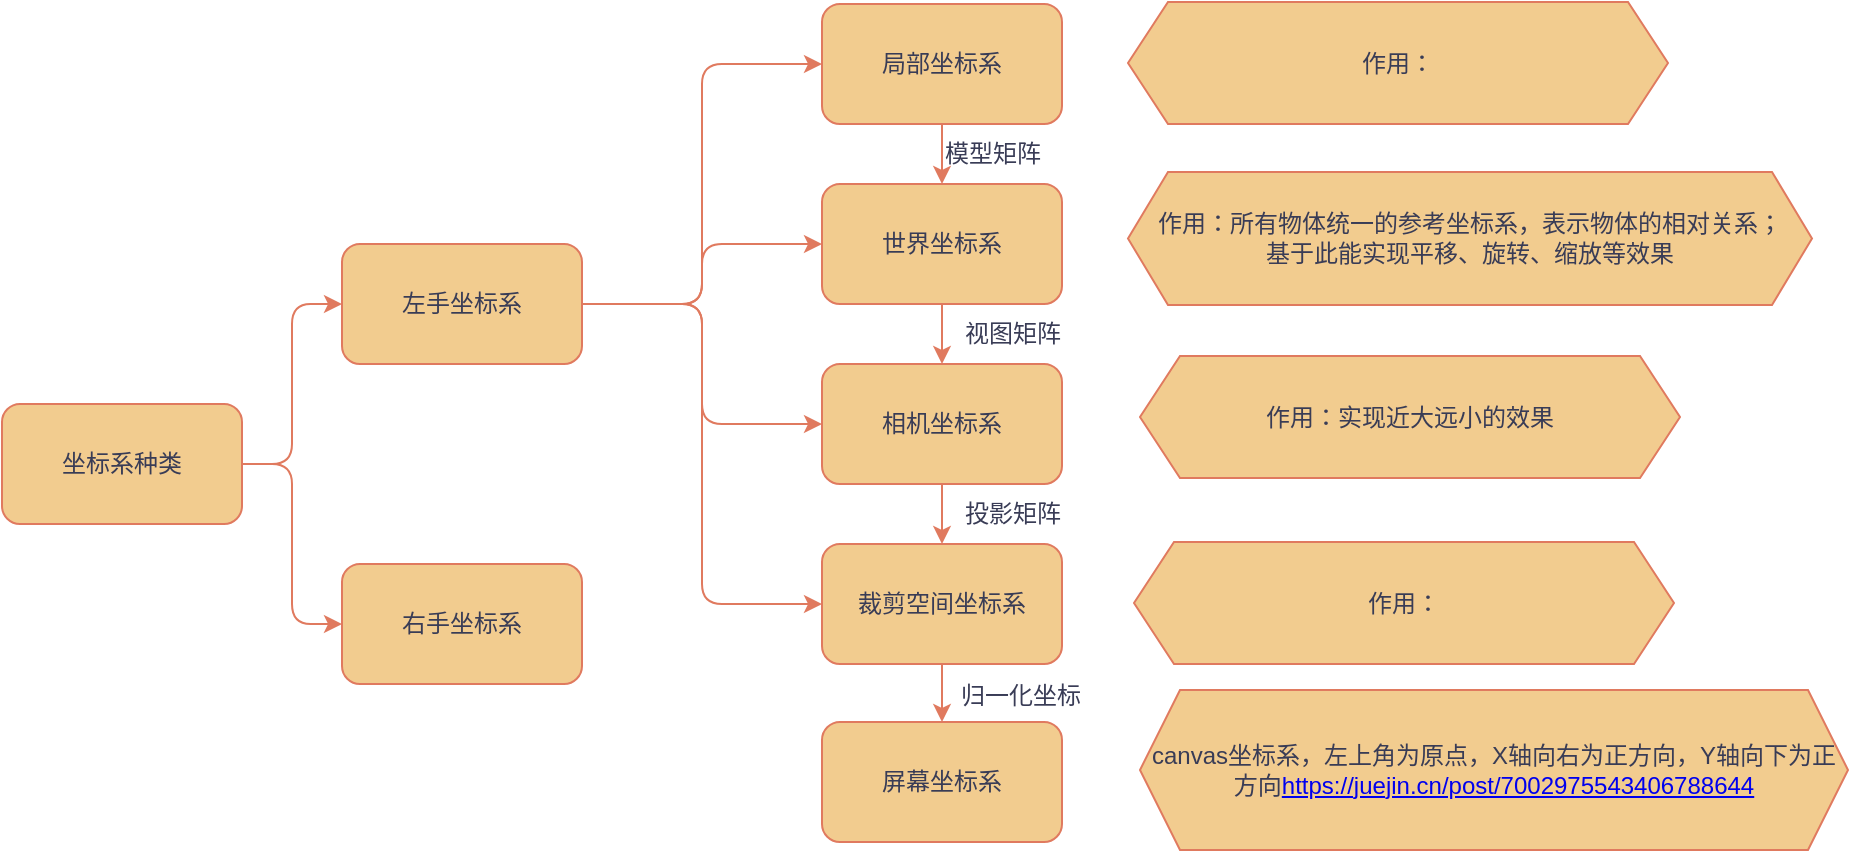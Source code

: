<mxfile version="20.7.4" type="github">
  <diagram id="Z5-SzpJraQpNQHFIWIBT" name="第 1 页">
    <mxGraphModel dx="1221" dy="668" grid="0" gridSize="10" guides="1" tooltips="1" connect="1" arrows="1" fold="1" page="0" pageScale="1" pageWidth="827" pageHeight="1169" math="0" shadow="0">
      <root>
        <mxCell id="0" />
        <mxCell id="1" parent="0" />
        <mxCell id="1oaPmlqbgG1CVayk8qPI-10" style="edgeStyle=orthogonalEdgeStyle;rounded=1;orthogonalLoop=1;jettySize=auto;html=1;exitX=1;exitY=0.5;exitDx=0;exitDy=0;entryX=0;entryY=0.5;entryDx=0;entryDy=0;labelBackgroundColor=none;fontColor=default;strokeColor=#E07A5F;" parent="1" source="1oaPmlqbgG1CVayk8qPI-2" target="1oaPmlqbgG1CVayk8qPI-6" edge="1">
          <mxGeometry relative="1" as="geometry" />
        </mxCell>
        <mxCell id="1oaPmlqbgG1CVayk8qPI-11" style="edgeStyle=orthogonalEdgeStyle;rounded=1;orthogonalLoop=1;jettySize=auto;html=1;exitX=1;exitY=0.5;exitDx=0;exitDy=0;entryX=0;entryY=0.5;entryDx=0;entryDy=0;labelBackgroundColor=none;fontColor=default;strokeColor=#E07A5F;" parent="1" source="1oaPmlqbgG1CVayk8qPI-2" target="1oaPmlqbgG1CVayk8qPI-7" edge="1">
          <mxGeometry relative="1" as="geometry" />
        </mxCell>
        <mxCell id="1oaPmlqbgG1CVayk8qPI-2" value="坐标系种类" style="rounded=1;whiteSpace=wrap;html=1;labelBackgroundColor=none;fillColor=#F2CC8F;strokeColor=#E07A5F;fontColor=#393C56;" parent="1" vertex="1">
          <mxGeometry x="90" y="270" width="120" height="60" as="geometry" />
        </mxCell>
        <mxCell id="1oaPmlqbgG1CVayk8qPI-15" style="edgeStyle=orthogonalEdgeStyle;rounded=1;orthogonalLoop=1;jettySize=auto;html=1;exitX=0.5;exitY=1;exitDx=0;exitDy=0;labelBackgroundColor=none;fontColor=default;strokeColor=#E07A5F;" parent="1" source="1oaPmlqbgG1CVayk8qPI-3" target="1oaPmlqbgG1CVayk8qPI-4" edge="1">
          <mxGeometry relative="1" as="geometry" />
        </mxCell>
        <mxCell id="1oaPmlqbgG1CVayk8qPI-3" value="局部坐标系" style="rounded=1;whiteSpace=wrap;html=1;labelBackgroundColor=none;fillColor=#F2CC8F;strokeColor=#E07A5F;fontColor=#393C56;" parent="1" vertex="1">
          <mxGeometry x="500" y="70" width="120" height="60" as="geometry" />
        </mxCell>
        <mxCell id="1oaPmlqbgG1CVayk8qPI-17" style="edgeStyle=orthogonalEdgeStyle;rounded=1;orthogonalLoop=1;jettySize=auto;html=1;exitX=0.5;exitY=1;exitDx=0;exitDy=0;labelBackgroundColor=none;fontColor=default;strokeColor=#E07A5F;" parent="1" source="1oaPmlqbgG1CVayk8qPI-4" target="1oaPmlqbgG1CVayk8qPI-5" edge="1">
          <mxGeometry relative="1" as="geometry" />
        </mxCell>
        <mxCell id="1oaPmlqbgG1CVayk8qPI-4" value="世界坐标系" style="rounded=1;whiteSpace=wrap;html=1;labelBackgroundColor=none;fillColor=#F2CC8F;strokeColor=#E07A5F;fontColor=#393C56;" parent="1" vertex="1">
          <mxGeometry x="500" y="160" width="120" height="60" as="geometry" />
        </mxCell>
        <mxCell id="1oaPmlqbgG1CVayk8qPI-21" style="edgeStyle=orthogonalEdgeStyle;rounded=1;orthogonalLoop=1;jettySize=auto;html=1;exitX=0.5;exitY=1;exitDx=0;exitDy=0;entryX=0.5;entryY=0;entryDx=0;entryDy=0;labelBackgroundColor=none;fontColor=default;strokeColor=#E07A5F;" parent="1" source="1oaPmlqbgG1CVayk8qPI-5" target="1oaPmlqbgG1CVayk8qPI-20" edge="1">
          <mxGeometry relative="1" as="geometry" />
        </mxCell>
        <mxCell id="1oaPmlqbgG1CVayk8qPI-5" value="相机坐标系" style="rounded=1;whiteSpace=wrap;html=1;labelBackgroundColor=none;fillColor=#F2CC8F;strokeColor=#E07A5F;fontColor=#393C56;" parent="1" vertex="1">
          <mxGeometry x="500" y="250" width="120" height="60" as="geometry" />
        </mxCell>
        <mxCell id="1oaPmlqbgG1CVayk8qPI-12" style="edgeStyle=orthogonalEdgeStyle;rounded=1;orthogonalLoop=1;jettySize=auto;html=1;exitX=1;exitY=0.5;exitDx=0;exitDy=0;entryX=0;entryY=0.5;entryDx=0;entryDy=0;labelBackgroundColor=none;fontColor=default;strokeColor=#E07A5F;" parent="1" source="1oaPmlqbgG1CVayk8qPI-6" target="1oaPmlqbgG1CVayk8qPI-3" edge="1">
          <mxGeometry relative="1" as="geometry" />
        </mxCell>
        <mxCell id="1oaPmlqbgG1CVayk8qPI-13" style="edgeStyle=orthogonalEdgeStyle;rounded=1;orthogonalLoop=1;jettySize=auto;html=1;exitX=1;exitY=0.5;exitDx=0;exitDy=0;entryX=0;entryY=0.5;entryDx=0;entryDy=0;labelBackgroundColor=none;fontColor=default;strokeColor=#E07A5F;" parent="1" source="1oaPmlqbgG1CVayk8qPI-6" target="1oaPmlqbgG1CVayk8qPI-4" edge="1">
          <mxGeometry relative="1" as="geometry" />
        </mxCell>
        <mxCell id="1oaPmlqbgG1CVayk8qPI-14" style="edgeStyle=orthogonalEdgeStyle;rounded=1;orthogonalLoop=1;jettySize=auto;html=1;exitX=1;exitY=0.5;exitDx=0;exitDy=0;entryX=0;entryY=0.5;entryDx=0;entryDy=0;labelBackgroundColor=none;fontColor=default;strokeColor=#E07A5F;" parent="1" source="1oaPmlqbgG1CVayk8qPI-6" target="1oaPmlqbgG1CVayk8qPI-5" edge="1">
          <mxGeometry relative="1" as="geometry" />
        </mxCell>
        <mxCell id="1oaPmlqbgG1CVayk8qPI-28" style="edgeStyle=orthogonalEdgeStyle;orthogonalLoop=1;jettySize=auto;html=1;exitX=1;exitY=0.5;exitDx=0;exitDy=0;entryX=0;entryY=0.5;entryDx=0;entryDy=0;labelBackgroundColor=none;fontColor=default;strokeColor=#E07A5F;rounded=1;" parent="1" source="1oaPmlqbgG1CVayk8qPI-6" target="1oaPmlqbgG1CVayk8qPI-20" edge="1">
          <mxGeometry relative="1" as="geometry" />
        </mxCell>
        <mxCell id="1oaPmlqbgG1CVayk8qPI-6" value="左手坐标系" style="rounded=1;whiteSpace=wrap;html=1;labelBackgroundColor=none;fillColor=#F2CC8F;strokeColor=#E07A5F;fontColor=#393C56;" parent="1" vertex="1">
          <mxGeometry x="260" y="190" width="120" height="60" as="geometry" />
        </mxCell>
        <mxCell id="1oaPmlqbgG1CVayk8qPI-7" value="右手坐标系" style="rounded=1;whiteSpace=wrap;html=1;labelBackgroundColor=none;fillColor=#F2CC8F;strokeColor=#E07A5F;fontColor=#393C56;" parent="1" vertex="1">
          <mxGeometry x="260" y="350" width="120" height="60" as="geometry" />
        </mxCell>
        <mxCell id="1oaPmlqbgG1CVayk8qPI-16" value="模型矩阵" style="text;html=1;align=center;verticalAlign=middle;resizable=0;points=[];autosize=1;strokeColor=none;fillColor=none;labelBackgroundColor=none;rounded=1;fontColor=#393C56;" parent="1" vertex="1">
          <mxGeometry x="550" y="130" width="70" height="30" as="geometry" />
        </mxCell>
        <mxCell id="1oaPmlqbgG1CVayk8qPI-18" value="视图矩阵" style="text;html=1;align=center;verticalAlign=middle;resizable=0;points=[];autosize=1;strokeColor=none;fillColor=none;labelBackgroundColor=none;rounded=1;fontColor=#393C56;" parent="1" vertex="1">
          <mxGeometry x="560" y="220" width="70" height="30" as="geometry" />
        </mxCell>
        <mxCell id="1oaPmlqbgG1CVayk8qPI-33" style="edgeStyle=orthogonalEdgeStyle;rounded=1;orthogonalLoop=1;jettySize=auto;html=1;exitX=0.5;exitY=1;exitDx=0;exitDy=0;entryX=0.5;entryY=0;entryDx=0;entryDy=0;labelBackgroundColor=none;fontColor=default;strokeColor=#E07A5F;" parent="1" source="1oaPmlqbgG1CVayk8qPI-20" target="1oaPmlqbgG1CVayk8qPI-26" edge="1">
          <mxGeometry relative="1" as="geometry" />
        </mxCell>
        <mxCell id="1oaPmlqbgG1CVayk8qPI-20" value="裁剪空间坐标系" style="rounded=1;whiteSpace=wrap;html=1;labelBackgroundColor=none;fillColor=#F2CC8F;strokeColor=#E07A5F;fontColor=#393C56;" parent="1" vertex="1">
          <mxGeometry x="500" y="340" width="120" height="60" as="geometry" />
        </mxCell>
        <mxCell id="1oaPmlqbgG1CVayk8qPI-22" value="投影矩阵" style="text;html=1;align=center;verticalAlign=middle;resizable=0;points=[];autosize=1;strokeColor=none;fillColor=none;labelBackgroundColor=none;rounded=1;fontColor=#393C56;" parent="1" vertex="1">
          <mxGeometry x="560" y="310" width="70" height="30" as="geometry" />
        </mxCell>
        <mxCell id="1oaPmlqbgG1CVayk8qPI-26" value="屏幕坐标系" style="rounded=1;whiteSpace=wrap;html=1;labelBackgroundColor=none;fillColor=#F2CC8F;strokeColor=#E07A5F;fontColor=#393C56;" parent="1" vertex="1">
          <mxGeometry x="500" y="429" width="120" height="60" as="geometry" />
        </mxCell>
        <mxCell id="1oaPmlqbgG1CVayk8qPI-34" value="归一化坐标" style="text;html=1;align=center;verticalAlign=middle;resizable=0;points=[];autosize=1;strokeColor=none;fillColor=none;labelBackgroundColor=none;rounded=1;fontColor=#393C56;" parent="1" vertex="1">
          <mxGeometry x="560" y="403" width="78" height="26" as="geometry" />
        </mxCell>
        <mxCell id="1oaPmlqbgG1CVayk8qPI-41" value="canvas坐标系，左上角为原点，X轴向右为正方向，Y轴向下为正方向&lt;a style=&quot;border-color: var(--border-color);&quot; href=&quot;https://juejin.cn/post/7002975543406788644&quot;&gt;https://juejin.cn/post/7002975543406788644&lt;/a&gt;" style="shape=hexagon;perimeter=hexagonPerimeter2;whiteSpace=wrap;html=1;fixedSize=1;labelBackgroundColor=none;rounded=0;fillColor=#F2CC8F;strokeColor=#E07A5F;fontColor=#393C56;" parent="1" vertex="1">
          <mxGeometry x="659" y="413" width="354" height="80" as="geometry" />
        </mxCell>
        <mxCell id="Jg-vCYdYaEvKjRM4YeU7-1" value="作用：实现近大远小的效果" style="shape=hexagon;perimeter=hexagonPerimeter2;whiteSpace=wrap;html=1;fixedSize=1;labelBackgroundColor=none;fillColor=#F2CC8F;strokeColor=#E07A5F;fontColor=#393C56;rounded=0;" parent="1" vertex="1">
          <mxGeometry x="659" y="246" width="270" height="61" as="geometry" />
        </mxCell>
        <mxCell id="Jg-vCYdYaEvKjRM4YeU7-2" value="作用：所有物体统一的参考坐标系，表示物体的相对关系；&lt;br&gt;基于此能实现平移、旋转、缩放等效果" style="shape=hexagon;perimeter=hexagonPerimeter2;whiteSpace=wrap;html=1;fixedSize=1;labelBackgroundColor=none;fillColor=#F2CC8F;strokeColor=#E07A5F;fontColor=#393C56;rounded=0;" parent="1" vertex="1">
          <mxGeometry x="653" y="154" width="342" height="66.5" as="geometry" />
        </mxCell>
        <mxCell id="Jg-vCYdYaEvKjRM4YeU7-3" value="作用：" style="shape=hexagon;perimeter=hexagonPerimeter2;whiteSpace=wrap;html=1;fixedSize=1;labelBackgroundColor=none;fillColor=#F2CC8F;strokeColor=#E07A5F;fontColor=#393C56;rounded=0;" parent="1" vertex="1">
          <mxGeometry x="656" y="339" width="270" height="61" as="geometry" />
        </mxCell>
        <mxCell id="Jg-vCYdYaEvKjRM4YeU7-4" value="作用：" style="shape=hexagon;perimeter=hexagonPerimeter2;whiteSpace=wrap;html=1;fixedSize=1;labelBackgroundColor=none;fillColor=#F2CC8F;strokeColor=#E07A5F;fontColor=#393C56;rounded=0;" parent="1" vertex="1">
          <mxGeometry x="653" y="69" width="270" height="61" as="geometry" />
        </mxCell>
      </root>
    </mxGraphModel>
  </diagram>
</mxfile>
